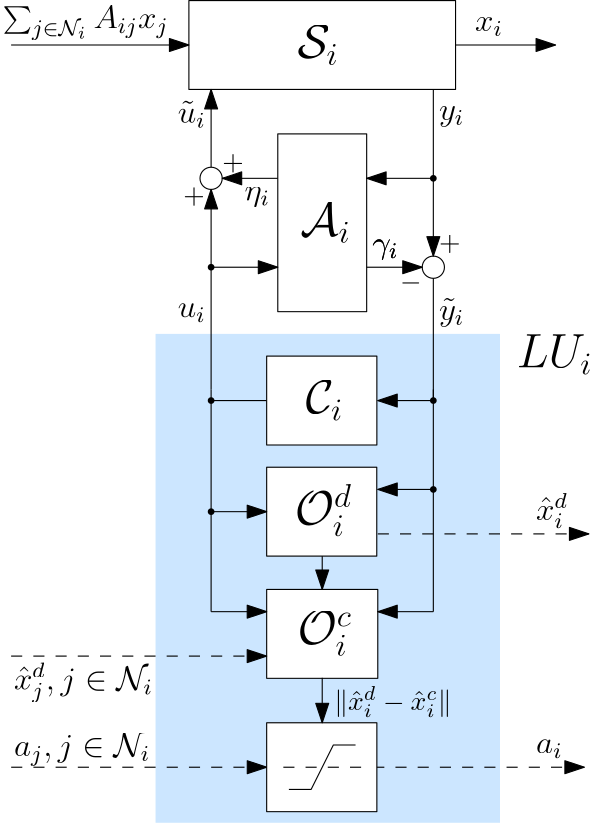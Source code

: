 <?xml version="1.0"?>
<!DOCTYPE ipe SYSTEM "ipe.dtd">
<ipe version="70206" creator="Ipe 7.2.7">
<info created="D:20180618163127" modified="D:20190611154527"/>
<ipestyle name="basic">
<symbol name="arrow/arc(spx)">
<path stroke="sym-stroke" fill="sym-stroke" pen="sym-pen">
0 0 m
-1 0.333 l
-1 -0.333 l
h
</path>
</symbol>
<symbol name="arrow/farc(spx)">
<path stroke="sym-stroke" fill="white" pen="sym-pen">
0 0 m
-1 0.333 l
-1 -0.333 l
h
</path>
</symbol>
<symbol name="arrow/ptarc(spx)">
<path stroke="sym-stroke" fill="sym-stroke" pen="sym-pen">
0 0 m
-1 0.333 l
-0.8 0 l
-1 -0.333 l
h
</path>
</symbol>
<symbol name="arrow/fptarc(spx)">
<path stroke="sym-stroke" fill="white" pen="sym-pen">
0 0 m
-1 0.333 l
-0.8 0 l
-1 -0.333 l
h
</path>
</symbol>
<symbol name="mark/circle(sx)" transformations="translations">
<path fill="sym-stroke">
0.6 0 0 0.6 0 0 e
0.4 0 0 0.4 0 0 e
</path>
</symbol>
<symbol name="mark/disk(sx)" transformations="translations">
<path fill="sym-stroke">
0.6 0 0 0.6 0 0 e
</path>
</symbol>
<symbol name="mark/fdisk(sfx)" transformations="translations">
<group>
<path fill="sym-fill">
0.5 0 0 0.5 0 0 e
</path>
<path fill="sym-stroke" fillrule="eofill">
0.6 0 0 0.6 0 0 e
0.4 0 0 0.4 0 0 e
</path>
</group>
</symbol>
<symbol name="mark/box(sx)" transformations="translations">
<path fill="sym-stroke" fillrule="eofill">
-0.6 -0.6 m
0.6 -0.6 l
0.6 0.6 l
-0.6 0.6 l
h
-0.4 -0.4 m
0.4 -0.4 l
0.4 0.4 l
-0.4 0.4 l
h
</path>
</symbol>
<symbol name="mark/square(sx)" transformations="translations">
<path fill="sym-stroke">
-0.6 -0.6 m
0.6 -0.6 l
0.6 0.6 l
-0.6 0.6 l
h
</path>
</symbol>
<symbol name="mark/fsquare(sfx)" transformations="translations">
<group>
<path fill="sym-fill">
-0.5 -0.5 m
0.5 -0.5 l
0.5 0.5 l
-0.5 0.5 l
h
</path>
<path fill="sym-stroke" fillrule="eofill">
-0.6 -0.6 m
0.6 -0.6 l
0.6 0.6 l
-0.6 0.6 l
h
-0.4 -0.4 m
0.4 -0.4 l
0.4 0.4 l
-0.4 0.4 l
h
</path>
</group>
</symbol>
<symbol name="mark/cross(sx)" transformations="translations">
<group>
<path fill="sym-stroke">
-0.43 -0.57 m
0.57 0.43 l
0.43 0.57 l
-0.57 -0.43 l
h
</path>
<path fill="sym-stroke">
-0.43 0.57 m
0.57 -0.43 l
0.43 -0.57 l
-0.57 0.43 l
h
</path>
</group>
</symbol>
<symbol name="arrow/fnormal(spx)">
<path stroke="sym-stroke" fill="white" pen="sym-pen">
0 0 m
-1 0.333 l
-1 -0.333 l
h
</path>
</symbol>
<symbol name="arrow/pointed(spx)">
<path stroke="sym-stroke" fill="sym-stroke" pen="sym-pen">
0 0 m
-1 0.333 l
-0.8 0 l
-1 -0.333 l
h
</path>
</symbol>
<symbol name="arrow/fpointed(spx)">
<path stroke="sym-stroke" fill="white" pen="sym-pen">
0 0 m
-1 0.333 l
-0.8 0 l
-1 -0.333 l
h
</path>
</symbol>
<symbol name="arrow/linear(spx)">
<path stroke="sym-stroke" pen="sym-pen">
-1 0.333 m
0 0 l
-1 -0.333 l
</path>
</symbol>
<symbol name="arrow/fdouble(spx)">
<path stroke="sym-stroke" fill="white" pen="sym-pen">
0 0 m
-1 0.333 l
-1 -0.333 l
h
-1 0 m
-2 0.333 l
-2 -0.333 l
h
</path>
</symbol>
<symbol name="arrow/double(spx)">
<path stroke="sym-stroke" fill="sym-stroke" pen="sym-pen">
0 0 m
-1 0.333 l
-1 -0.333 l
h
-1 0 m
-2 0.333 l
-2 -0.333 l
h
</path>
</symbol>
<pen name="heavier" value="0.8"/>
<pen name="fat" value="1.2"/>
<pen name="ultrafat" value="2"/>
<symbolsize name="large" value="5"/>
<symbolsize name="small" value="2"/>
<symbolsize name="tiny" value="1.1"/>
<arrowsize name="large" value="10"/>
<arrowsize name="small" value="5"/>
<arrowsize name="tiny" value="3"/>
<color name="red" value="1 0 0"/>
<color name="green" value="0 1 0"/>
<color name="blue" value="0 0 1"/>
<color name="yellow" value="1 1 0"/>
<color name="orange" value="1 0.647 0"/>
<color name="gold" value="1 0.843 0"/>
<color name="purple" value="0.627 0.125 0.941"/>
<color name="gray" value="0.745"/>
<color name="brown" value="0.647 0.165 0.165"/>
<color name="navy" value="0 0 0.502"/>
<color name="pink" value="1 0.753 0.796"/>
<color name="seagreen" value="0.18 0.545 0.341"/>
<color name="turquoise" value="0.251 0.878 0.816"/>
<color name="violet" value="0.933 0.51 0.933"/>
<color name="darkblue" value="0 0 0.545"/>
<color name="darkcyan" value="0 0.545 0.545"/>
<color name="darkgray" value="0.663"/>
<color name="darkgreen" value="0 0.392 0"/>
<color name="darkmagenta" value="0.545 0 0.545"/>
<color name="darkorange" value="1 0.549 0"/>
<color name="darkred" value="0.545 0 0"/>
<color name="lightblue" value="0.678 0.847 0.902"/>
<color name="lightcyan" value="0.878 1 1"/>
<color name="lightgray" value="0.827"/>
<color name="lightgreen" value="0.565 0.933 0.565"/>
<color name="lightyellow" value="1 1 0.878"/>
<dashstyle name="dashed" value="[4] 0"/>
<dashstyle name="dotted" value="[1 3] 0"/>
<dashstyle name="dash dotted" value="[4 2 1 2] 0"/>
<dashstyle name="dash dot dotted" value="[4 2 1 2 1 2] 0"/>
<textsize name="large" value="\large"/>
<textsize name="Large" value="\Large"/>
<textsize name="LARGE" value="\LARGE"/>
<textsize name="huge" value="\huge"/>
<textsize name="Huge" value="\Huge"/>
<textsize name="small" value="\small"/>
<textsize name="footnote" value="\footnotesize"/>
<textsize name="tiny" value="\tiny"/>
<textstyle name="center" begin="\begin{center}" end="\end{center}"/>
<textstyle name="itemize" begin="\begin{itemize}" end="\end{itemize}"/>
<textstyle name="item" begin="\begin{itemize}\item{}" end="\end{itemize}"/>
<gridsize name="4 pts" value="4"/>
<gridsize name="8 pts (~3 mm)" value="8"/>
<gridsize name="16 pts (~6 mm)" value="16"/>
<gridsize name="32 pts (~12 mm)" value="32"/>
<gridsize name="10 pts (~3.5 mm)" value="10"/>
<gridsize name="20 pts (~7 mm)" value="20"/>
<gridsize name="14 pts (~5 mm)" value="14"/>
<gridsize name="28 pts (~10 mm)" value="28"/>
<gridsize name="56 pts (~20 mm)" value="56"/>
<anglesize name="90 deg" value="90"/>
<anglesize name="60 deg" value="60"/>
<anglesize name="45 deg" value="45"/>
<anglesize name="30 deg" value="30"/>
<anglesize name="22.5 deg" value="22.5"/>
<opacity name="10%" value="0.1"/>
<opacity name="30%" value="0.3"/>
<opacity name="50%" value="0.5"/>
<opacity name="75%" value="0.75"/>
<tiling name="falling" angle="-60" step="4" width="1"/>
<tiling name="rising" angle="30" step="4" width="1"/>
</ipestyle>
<page>
<layer name="alpha"/>
<layer name="beta"/>
<layer name="chars"/>
<layer name="dots"/>
<view layers="alpha beta chars dots" active="chars"/>
<path layer="beta" matrix="0.861111 0 0 1.62963 45.3319 -360.74" fill="0.333 0.667 1" opacity="30%">
240 592 m
240 484 l
384 484 l
384 592 l
h
</path>
<path layer="alpha" matrix="-1.5 0 0 1 552 4" stroke="black">
128 720 m
128 688 l
192 688 l
192 720 l
h
</path>
<path matrix="-1 0 0 1 404 20" stroke="black">
4 0 0 4 132 640 e
</path>
<path matrix="-1.33333 0 0 2 530.667 -636" stroke="black">
152 656 m
152 624 l
176 624 l
176 656 l
h
</path>
<path matrix="-1 0 0 1.36364 472 -246.182" stroke="black" arrow="normal/normal">
120 688 m
120 644 l
</path>
<path matrix="-1 0 0 1 472 -12" stroke="black" arrow="normal/normal">
144 640 m
124 640 l
</path>
<path matrix="-1 0 0 0.636364 472 254.182" stroke="black" arrow="normal/normal">
200 644 m
200 688 l
</path>
<path matrix="-1 0 0 1 472 20" stroke="black" arrow="normal/normal">
176 640 m
196 640 l
</path>
<path matrix="-1 0 0 1 472 -4" stroke="black" rarrow="normal/normal">
208 712 m
272 712 l
</path>
<text layer="chars" matrix="1 0 0 1 151.078 -8.592" transformations="translations" pos="152 712" stroke="black" type="label" width="14.917" height="11.766" depth="2.58" valign="baseline" size="LARGE" style="math">\mathcal S_i</text>
<text matrix="1 0 0 1 152.078 -72.592" transformations="translations" pos="152 712" stroke="black" type="label" width="18.238" height="11.766" depth="2.58" valign="baseline" size="LARGE" style="math">\mathcal{A}_i</text>
<text matrix="1 0 0 1 226 5" transformations="translations" pos="128 676" stroke="black" type="label" width="9.089" height="5.152" depth="2.32" valign="baseline" size="large" style="math">y_i</text>
<text matrix="1 0 0 1 202 -43" transformations="translations" pos="128 676" stroke="black" type="label" width="9.453" height="5.152" depth="2.32" valign="baseline" size="large" style="math">\gamma_i</text>
<text matrix="1 0 0 1 148 -13" transformations="translations" pos="128 676" stroke="black" type="label" width="7.749" height="5.812" depth="0.83" valign="baseline" style="math">+</text>
<text matrix="1 0 0 1 212 -56" transformations="translations" pos="128 676" stroke="black" type="label" width="7.749" height="5.812" depth="0.83" valign="baseline" style="math">-</text>
<text matrix="1 0 0 1 226 -42" transformations="translations" pos="128 676" stroke="black" type="label" width="7.749" height="5.812" depth="0.83" valign="baseline" style="math">+</text>
<text matrix="1 0 0 1 134 -25" transformations="translations" pos="128 676" stroke="black" type="label" width="7.749" height="5.812" depth="0.83" valign="baseline" style="math">+</text>
<text matrix="1 0 0 1 226 -67" transformations="translations" pos="128 676" stroke="black" type="label" width="9.089" height="7.939" depth="2.32" valign="baseline" size="large" style="math">\tilde y_i</text>
<text matrix="1 0 0 1 132 -66" transformations="translations" pos="128 676" stroke="black" type="label" width="10.044" height="5.151" depth="1.79" valign="baseline" size="large" style="math">u_i</text>
<text matrix="1 0 0 1 132 4" transformations="translations" pos="128 676" stroke="black" type="label" width="10.044" height="7.938" depth="1.79" valign="baseline" size="large" style="math">\tilde u_i</text>
<text matrix="1 0 0 1 239 37" transformations="translations" pos="128 676" stroke="black" type="label" width="10.033" height="5.151" depth="1.79" valign="baseline" size="large" style="math">x_i</text>
<path layer="alpha" matrix="-1 0 0 0.947364 472 83.7912" stroke="black" arrow="normal/normal">
200 528 m
200 604 l
</path>
<path matrix="-1 0 0 1 472 20" stroke="black" arrow="normal/normal">
120 640 m
144 640 l
</path>
<path matrix="-1 0 0 1 472 20" stroke="black" arrow="normal/normal">
200 608 m
176 608 l
</path>
<text layer="chars" matrix="1 0 0 1 156 -24" transformations="translations" pos="128 676" stroke="black" type="label" width="9.157" height="5.152" depth="2.32" valign="baseline" size="large" style="math">\eta_i</text>
<path layer="alpha" matrix="-1.1875 0 0 1 655 12" stroke="black" dash="dashed" rarrow="normal/normal">
208 520 m
272 520 l
</path>
<path matrix="-0.5625 0 0 1 513 -4" stroke="black" rarrow="normal/normal">
208 712 m
272 712 l
</path>
<text layer="chars" matrix="1 0 0 1 69 38" transformations="translations" pos="128 676" stroke="black" type="label" width="59.7" height="8.17" depth="4.04" valign="baseline" size="large" style="math">\sum_{j \in \mathcal N_i} A_{ij}x_j</text>
<path layer="alpha" matrix="-1 0 0 1 484 -12" stroke="black">
4 0 0 4 132 640 e
</path>
<use layer="dots" name="mark/disk(sx)" pos="272 628" size="small" stroke="black"/>
<use name="mark/disk(sx)" pos="352 660" size="small" stroke="black"/>
<text layer="chars" matrix="1 0 0 1 -10 44" transformations="translations" pos="392 548" stroke="black" type="label" width="27.409" height="11.766" depth="2.58" valign="baseline" size="LARGE" style="math">LU_i</text>
<text matrix="1 0 0 1 202 -43" transformations="translations" pos="128 676" stroke="black" type="label" width="9.453" height="5.152" depth="2.32" valign="baseline" size="large" style="math">\gamma_i</text>
<path layer="alpha" matrix="1 0 0 0.6875 0 195" stroke="black" arrow="normal/normal">
352 624 m
352 560 l
332 560 l
</path>
<path matrix="1 0 0 1 0 20" stroke="black">
292 560 m
272 560 l
</path>
<path matrix="1 0 0 2.22247 0 -660.581" stroke="black">
352 560 m
352 524 l
</path>
<path matrix="1 0 0 2.22222 0 -660.444" stroke="black">
272 560 m
272 524 l
</path>
<use layer="dots" matrix="1 0 0 1 0 20" name="mark/disk(sx)" pos="272 560" size="small" stroke="black"/>
<use matrix="1 0 0 1 0 20" name="mark/disk(sx)" pos="352 560" size="small" stroke="black"/>
<group layer="alpha" matrix="1 0 0 1 -32 -4">
<path matrix="-0.625 0 0 1 444 -204" stroke="black" fill="white">
128 720 m
128 688 l
192 688 l
192 720 l
h
</path>
<text matrix="1 0 0 1 183.078 -215.592" transformations="translations" pos="152 712" stroke="black" type="label" width="19.72" height="11.76" depth="4.26" valign="baseline" size="LARGE" style="math">\mathcal{O}_i^c</text>
</group>
<group matrix="1 0 0 1 -192 -32">
<path matrix="-0.619318 0 0 1 602.909 -132" stroke="black" fill="white">
128 720 m
128 688 l
192 688 l
192 720 l
h
</path>
<text matrix="1 0 0 1 342.078 -144.592" transformations="translations" pos="152 712" stroke="black" type="label" width="20.764" height="14.545" depth="4.26" valign="baseline" size="LARGE" style="math">\mathcal{O}_i^d</text>
</group>
<path matrix="1 0 0 1 -28 20" stroke="black" arrow="normal/normal">
340 504 m
340 492 l
</path>
<path matrix="-1.4375 0 0 1 591.02 -72" stroke="black" dash="dashed" rarrow="normal/normal">
208 520 m
272 520 l
</path>
<text layer="chars" matrix="1 0 0 1 -19.6813 0.609505" transformations="translations" pos="336 468" stroke="black" type="label" width="42.231" height="8.461" depth="2.59" valign="baseline" style="math">\| \hat x^d_i - \hat x^c_i \|</text>
<path layer="alpha" matrix="-1.4375 0 0 1 591 -32" stroke="black" dash="dashed" rarrow="normal/normal">
208 520 m
272 520 l
</path>
<path matrix="-1.21633 0 0 1 659.357 -72" stroke="black" dash="dashed" rarrow="normal/normal">
208 520 m
272 520 l
</path>
<text layer="chars" matrix="1 0 0 1 73 -200" transformations="translations" pos="128 676" stroke="black" type="label" width="50.069" height="9.868" depth="4.51" valign="baseline" size="large" style="math">\hat x^d_{j}, j \in \mathcal N_i</text>
<text matrix="1 0 0 1 261 -139" transformations="translations" pos="128 676" stroke="black" type="label" width="11.508" height="9.879" depth="2.95" valign="baseline" size="large" style="math">\hat x^d_{i}</text>
<path layer="alpha" matrix="1 0 0 1 0 12" stroke="black" arrow="normal/normal">
272 492 m
292 492 l
</path>
<path matrix="1 0 0 1 0 12" stroke="black" arrow="normal/normal">
352 492 m
332 492 l
</path>
<path matrix="1 0 0 1 0 20" stroke="black" arrow="normal/normal">
352 528 m
332 528 l
</path>
<path matrix="1 0 0 1 0 12" stroke="black" arrow="normal/normal">
272 528 m
292 528 l
</path>
<use layer="dots" matrix="1 0 0 1 0 12" name="mark/disk(sx)" pos="272 528" size="small" stroke="black"/>
<use matrix="1 0 0 1 0 20" name="mark/disk(sx)" pos="352 528" size="small" stroke="black"/>
<group layer="alpha" matrix="1 0 0 1 0 8">
<path matrix="-0.619835 0 0 1 411.008 -264" stroke="black" fill="white">
128 720 m
128 688 l
192 688 l
192 720 l
h
</path>
<path matrix="1 0 0 1 -4 -4" stroke="black">
304 436 m
312 436 l
320 452 l
328 452 l
</path>
<path matrix="1.16667 0 0 1 -56.6667 -4" stroke="black" dash="dashed">
304 444 m
328 444 l
328 444 l
</path>
</group>
<text layer="chars" matrix="1 0 0 1 73 -224" transformations="translations" pos="128 676" stroke="black" type="label" width="49.089" height="8.172" depth="3.34" valign="baseline" size="large" style="math">a_{j}, j \in \mathcal N_i</text>
<group layer="alpha" matrix="1 0 0 1 0 12">
<path matrix="-0.619835 0 0 1 411.008 -136" stroke="black" fill="white">
128 720 m
128 688 l
192 688 l
192 720 l
h
</path>
<text matrix="1 0 0 1 154.078 -148.592" transformations="translations" pos="152 712" stroke="black" type="label" width="13.556" height="11.766" depth="2.58" valign="baseline" size="LARGE" style="math">\mathcal{C}_i</text>
</group>
<text matrix="1 0 0 1 261 -223" transformations="translations" pos="128 676" stroke="black" type="label" width="9.526" height="5.151" depth="1.79" valign="baseline" size="large" style="math">a_{i}</text>
<path matrix="1 0 0 1.34969 -28 -200.046" stroke="black" arrow="normal/normal">
340 504 m
340 492 l
</path>
</page>
</ipe>
